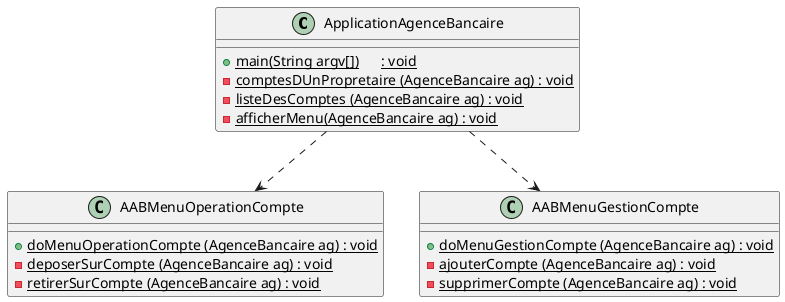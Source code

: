 @startuml

class ApplicationAgenceBancaire {
	+ {static}  main(String argv[])	: void
	- {static}  comptesDUnPropretaire (AgenceBancaire ag) : void
	- {static}  listeDesComptes (AgenceBancaire ag) : void
	- {static}  afficherMenu(AgenceBancaire ag) : void
}

class AABMenuOperationCompte {
	+ {static}  doMenuOperationCompte (AgenceBancaire ag) : void
	- {static}  deposerSurCompte (AgenceBancaire ag) : void
	- {static}  retirerSurCompte (AgenceBancaire ag) : void
}

class AABMenuGestionCompte {
	+ {static}  doMenuGestionCompte (AgenceBancaire ag) : void
	- {static}  ajouterCompte (AgenceBancaire ag) : void
	- {static}  supprimerCompte (AgenceBancaire ag) : void
}

ApplicationAgenceBancaire ..> AABMenuOperationCompte
ApplicationAgenceBancaire ..> AABMenuGestionCompte

@enduml